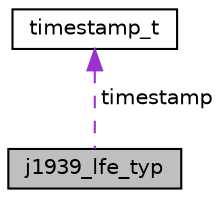 digraph "j1939_lfe_typ"
{
  edge [fontname="Helvetica",fontsize="10",labelfontname="Helvetica",labelfontsize="10"];
  node [fontname="Helvetica",fontsize="10",shape=record];
  Node1 [label="j1939_lfe_typ",height=0.2,width=0.4,color="black", fillcolor="grey75", style="filled", fontcolor="black"];
  Node2 -> Node1 [dir="back",color="darkorchid3",fontsize="10",style="dashed",label=" timestamp" ,fontname="Helvetica"];
  Node2 [label="timestamp_t",height=0.2,width=0.4,color="black", fillcolor="white", style="filled",URL="$structtimestamp__t.html"];
}
